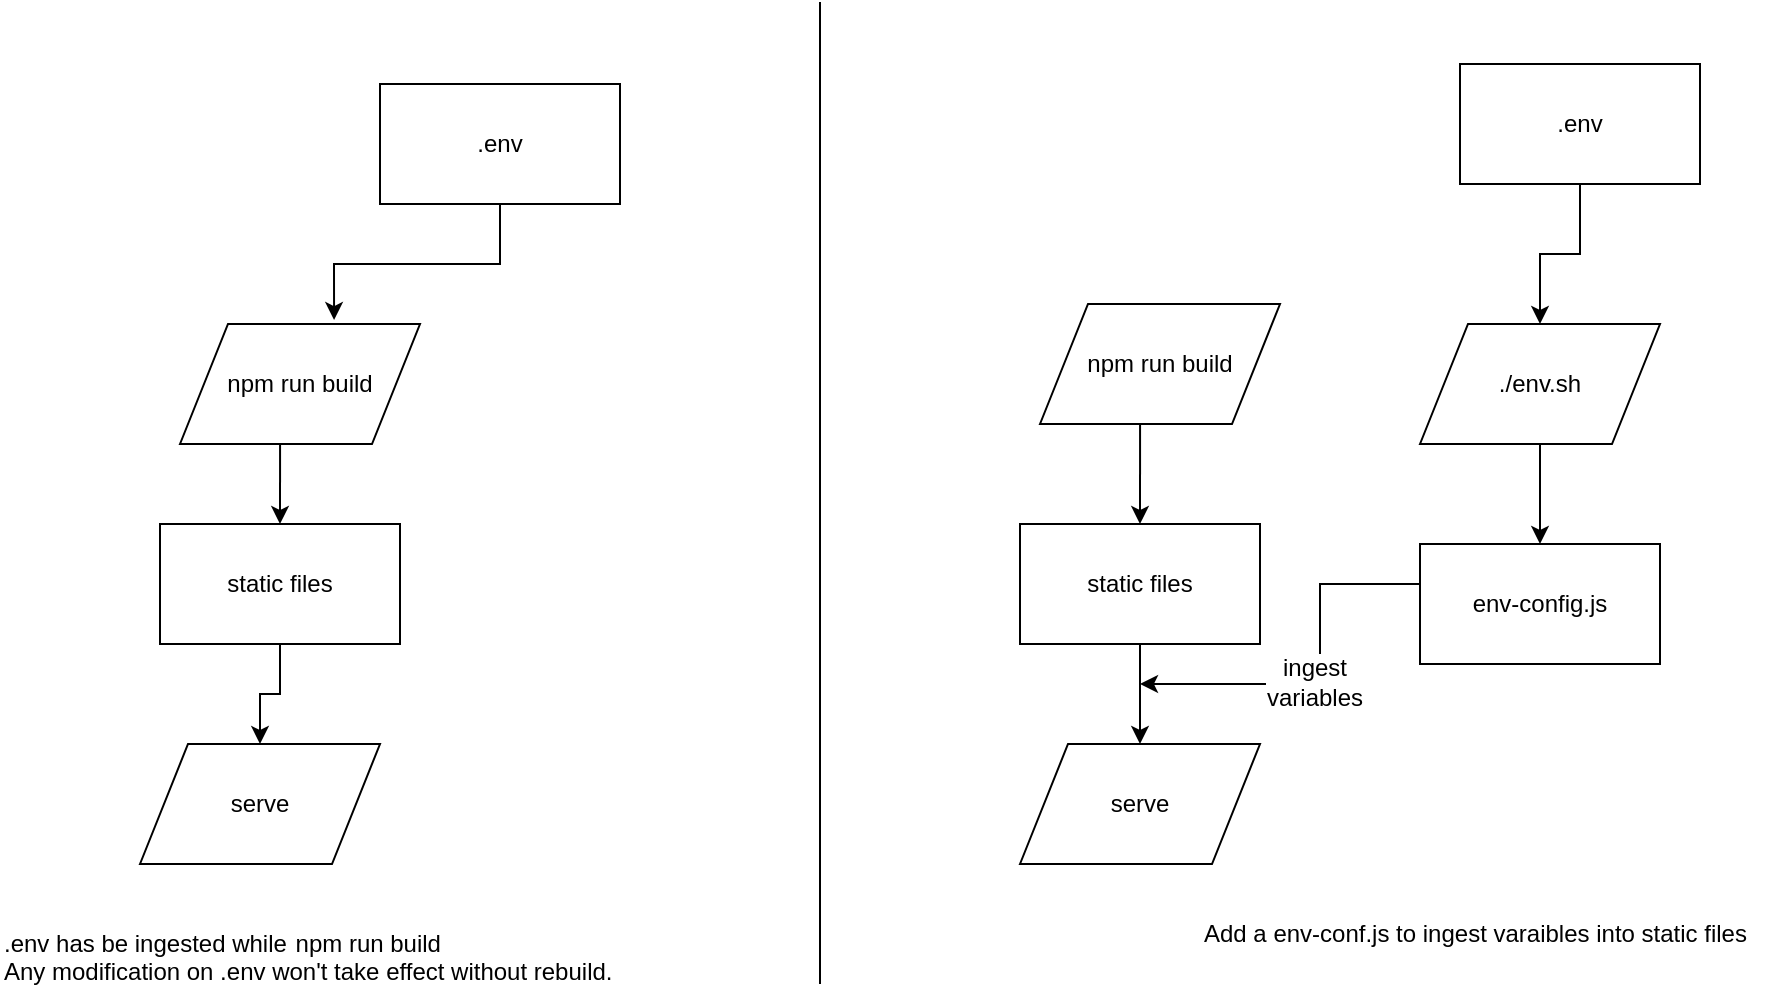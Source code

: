 <mxfile version="20.4.0" type="github">
  <diagram id="_5TfeBs3LakfWBj_Gudd" name="Page-1">
    <mxGraphModel dx="946" dy="564" grid="1" gridSize="10" guides="1" tooltips="1" connect="1" arrows="1" fold="1" page="1" pageScale="1" pageWidth="827" pageHeight="1169" math="0" shadow="0">
      <root>
        <mxCell id="0" />
        <mxCell id="1" parent="0" />
        <mxCell id="3eGNQETk8IoVpeV4VjFb-3" value="" style="edgeStyle=orthogonalEdgeStyle;rounded=0;orthogonalLoop=1;jettySize=auto;html=1;exitX=0.417;exitY=0.983;exitDx=0;exitDy=0;exitPerimeter=0;entryX=0.5;entryY=0;entryDx=0;entryDy=0;" parent="1" source="3eGNQETk8IoVpeV4VjFb-10" target="3eGNQETk8IoVpeV4VjFb-17" edge="1">
          <mxGeometry relative="1" as="geometry">
            <mxPoint x="190" y="282" as="sourcePoint" />
            <mxPoint x="190" y="340" as="targetPoint" />
          </mxGeometry>
        </mxCell>
        <mxCell id="3eGNQETk8IoVpeV4VjFb-13" value="" style="edgeStyle=orthogonalEdgeStyle;rounded=0;orthogonalLoop=1;jettySize=auto;html=1;exitX=0.5;exitY=1;exitDx=0;exitDy=0;" parent="1" source="3eGNQETk8IoVpeV4VjFb-17" target="3eGNQETk8IoVpeV4VjFb-11" edge="1">
          <mxGeometry relative="1" as="geometry">
            <mxPoint x="390" y="430" as="sourcePoint" />
          </mxGeometry>
        </mxCell>
        <mxCell id="3eGNQETk8IoVpeV4VjFb-10" value="&lt;span style=&quot;white-space: normal&quot;&gt;npm run build&lt;/span&gt;" style="shape=parallelogram;perimeter=parallelogramPerimeter;whiteSpace=wrap;html=1;" parent="1" vertex="1">
          <mxGeometry x="140" y="240" width="120" height="60" as="geometry" />
        </mxCell>
        <mxCell id="3eGNQETk8IoVpeV4VjFb-11" value="serve" style="shape=parallelogram;perimeter=parallelogramPerimeter;whiteSpace=wrap;html=1;" parent="1" vertex="1">
          <mxGeometry x="120" y="450" width="120" height="60" as="geometry" />
        </mxCell>
        <mxCell id="3eGNQETk8IoVpeV4VjFb-16" value="" style="edgeStyle=orthogonalEdgeStyle;rounded=0;orthogonalLoop=1;jettySize=auto;html=1;entryX=0.642;entryY=-0.033;entryDx=0;entryDy=0;entryPerimeter=0;" parent="1" source="3eGNQETk8IoVpeV4VjFb-14" target="3eGNQETk8IoVpeV4VjFb-10" edge="1">
          <mxGeometry relative="1" as="geometry">
            <mxPoint x="380" y="290" as="targetPoint" />
          </mxGeometry>
        </mxCell>
        <mxCell id="3eGNQETk8IoVpeV4VjFb-14" value=".env" style="rounded=0;whiteSpace=wrap;html=1;" parent="1" vertex="1">
          <mxGeometry x="240" y="120" width="120" height="60" as="geometry" />
        </mxCell>
        <mxCell id="3eGNQETk8IoVpeV4VjFb-17" value="&lt;span style=&quot;white-space: normal&quot;&gt;static files&lt;/span&gt;" style="rounded=0;whiteSpace=wrap;html=1;" parent="1" vertex="1">
          <mxGeometry x="130" y="340" width="120" height="60" as="geometry" />
        </mxCell>
        <mxCell id="3eGNQETk8IoVpeV4VjFb-20" value="" style="edgeStyle=orthogonalEdgeStyle;rounded=0;orthogonalLoop=1;jettySize=auto;html=1;exitX=0.417;exitY=0.983;exitDx=0;exitDy=0;exitPerimeter=0;entryX=0.5;entryY=0;entryDx=0;entryDy=0;" parent="1" source="3eGNQETk8IoVpeV4VjFb-22" target="3eGNQETk8IoVpeV4VjFb-26" edge="1">
          <mxGeometry relative="1" as="geometry">
            <mxPoint x="680" y="282" as="sourcePoint" />
            <mxPoint x="680" y="340" as="targetPoint" />
          </mxGeometry>
        </mxCell>
        <mxCell id="3eGNQETk8IoVpeV4VjFb-22" value="&lt;span style=&quot;white-space: normal&quot;&gt;npm run build&lt;/span&gt;" style="shape=parallelogram;perimeter=parallelogramPerimeter;whiteSpace=wrap;html=1;" parent="1" vertex="1">
          <mxGeometry x="570" y="230" width="120" height="60" as="geometry" />
        </mxCell>
        <mxCell id="3eGNQETk8IoVpeV4VjFb-25" value=".env" style="rounded=0;whiteSpace=wrap;html=1;" parent="1" vertex="1">
          <mxGeometry x="780" y="110" width="120" height="60" as="geometry" />
        </mxCell>
        <mxCell id="3eGNQETk8IoVpeV4VjFb-50" value="" style="edgeStyle=orthogonalEdgeStyle;rounded=0;orthogonalLoop=1;jettySize=auto;html=1;" parent="1" source="3eGNQETk8IoVpeV4VjFb-26" target="3eGNQETk8IoVpeV4VjFb-23" edge="1">
          <mxGeometry relative="1" as="geometry" />
        </mxCell>
        <mxCell id="3eGNQETk8IoVpeV4VjFb-26" value="&lt;span style=&quot;white-space: normal&quot;&gt;static files&lt;/span&gt;" style="rounded=0;whiteSpace=wrap;html=1;" parent="1" vertex="1">
          <mxGeometry x="560" y="340" width="120" height="60" as="geometry" />
        </mxCell>
        <mxCell id="3eGNQETk8IoVpeV4VjFb-44" value="" style="edgeStyle=orthogonalEdgeStyle;rounded=0;orthogonalLoop=1;jettySize=auto;html=1;" parent="1" source="3eGNQETk8IoVpeV4VjFb-30" target="3eGNQETk8IoVpeV4VjFb-27" edge="1">
          <mxGeometry relative="1" as="geometry" />
        </mxCell>
        <mxCell id="3eGNQETk8IoVpeV4VjFb-30" value="./env.sh" style="shape=parallelogram;perimeter=parallelogramPerimeter;whiteSpace=wrap;html=1;" parent="1" vertex="1">
          <mxGeometry x="760" y="240" width="120" height="60" as="geometry" />
        </mxCell>
        <mxCell id="3eGNQETk8IoVpeV4VjFb-42" value="" style="edgeStyle=orthogonalEdgeStyle;rounded=0;orthogonalLoop=1;jettySize=auto;html=1;entryX=0.5;entryY=0;entryDx=0;entryDy=0;" parent="1" source="3eGNQETk8IoVpeV4VjFb-25" target="3eGNQETk8IoVpeV4VjFb-30" edge="1">
          <mxGeometry relative="1" as="geometry">
            <mxPoint x="810" y="220" as="targetPoint" />
          </mxGeometry>
        </mxCell>
        <mxCell id="3eGNQETk8IoVpeV4VjFb-27" value="env-config.js" style="rounded=0;whiteSpace=wrap;html=1;" parent="1" vertex="1">
          <mxGeometry x="760" y="350" width="120" height="60" as="geometry" />
        </mxCell>
        <mxCell id="3eGNQETk8IoVpeV4VjFb-23" value="serve" style="shape=parallelogram;perimeter=parallelogramPerimeter;whiteSpace=wrap;html=1;" parent="1" vertex="1">
          <mxGeometry x="560" y="450" width="120" height="60" as="geometry" />
        </mxCell>
        <mxCell id="3eGNQETk8IoVpeV4VjFb-48" value="" style="edgeStyle=orthogonalEdgeStyle;rounded=0;orthogonalLoop=1;jettySize=auto;html=1;" parent="1" source="3eGNQETk8IoVpeV4VjFb-27" edge="1">
          <mxGeometry relative="1" as="geometry">
            <mxPoint x="760" y="380" as="sourcePoint" />
            <mxPoint x="620" y="420" as="targetPoint" />
            <Array as="points">
              <mxPoint x="710" y="370" />
              <mxPoint x="710" y="420" />
            </Array>
          </mxGeometry>
        </mxCell>
        <mxCell id="3eGNQETk8IoVpeV4VjFb-49" value="ingest &lt;br&gt;variables" style="text;html=1;resizable=0;points=[];align=center;verticalAlign=middle;labelBackgroundColor=#ffffff;" parent="3eGNQETk8IoVpeV4VjFb-48" vertex="1" connectable="0">
          <mxGeometry x="0.086" y="-1" relative="1" as="geometry">
            <mxPoint as="offset" />
          </mxGeometry>
        </mxCell>
        <mxCell id="3eGNQETk8IoVpeV4VjFb-53" value="" style="endArrow=none;html=1;" parent="1" edge="1">
          <mxGeometry width="50" height="50" relative="1" as="geometry">
            <mxPoint x="460" y="570" as="sourcePoint" />
            <mxPoint x="460" y="79" as="targetPoint" />
          </mxGeometry>
        </mxCell>
        <mxCell id="3eGNQETk8IoVpeV4VjFb-54" value=".env has be ingested while ``npm run build&lt;br&gt;Any modification on .env won&#39;t take effect without rebuild." style="text;html=1;resizable=0;points=[];autosize=1;align=left;verticalAlign=top;spacingTop=-4;" parent="1" vertex="1">
          <mxGeometry x="50" y="540" width="320" height="30" as="geometry" />
        </mxCell>
        <mxCell id="3eGNQETk8IoVpeV4VjFb-57" value="Add a env-conf.js to ingest varaibles into static files" style="text;html=1;resizable=0;points=[];autosize=1;align=left;verticalAlign=top;spacingTop=-4;" parent="1" vertex="1">
          <mxGeometry x="650" y="535" width="290" height="20" as="geometry" />
        </mxCell>
      </root>
    </mxGraphModel>
  </diagram>
</mxfile>
